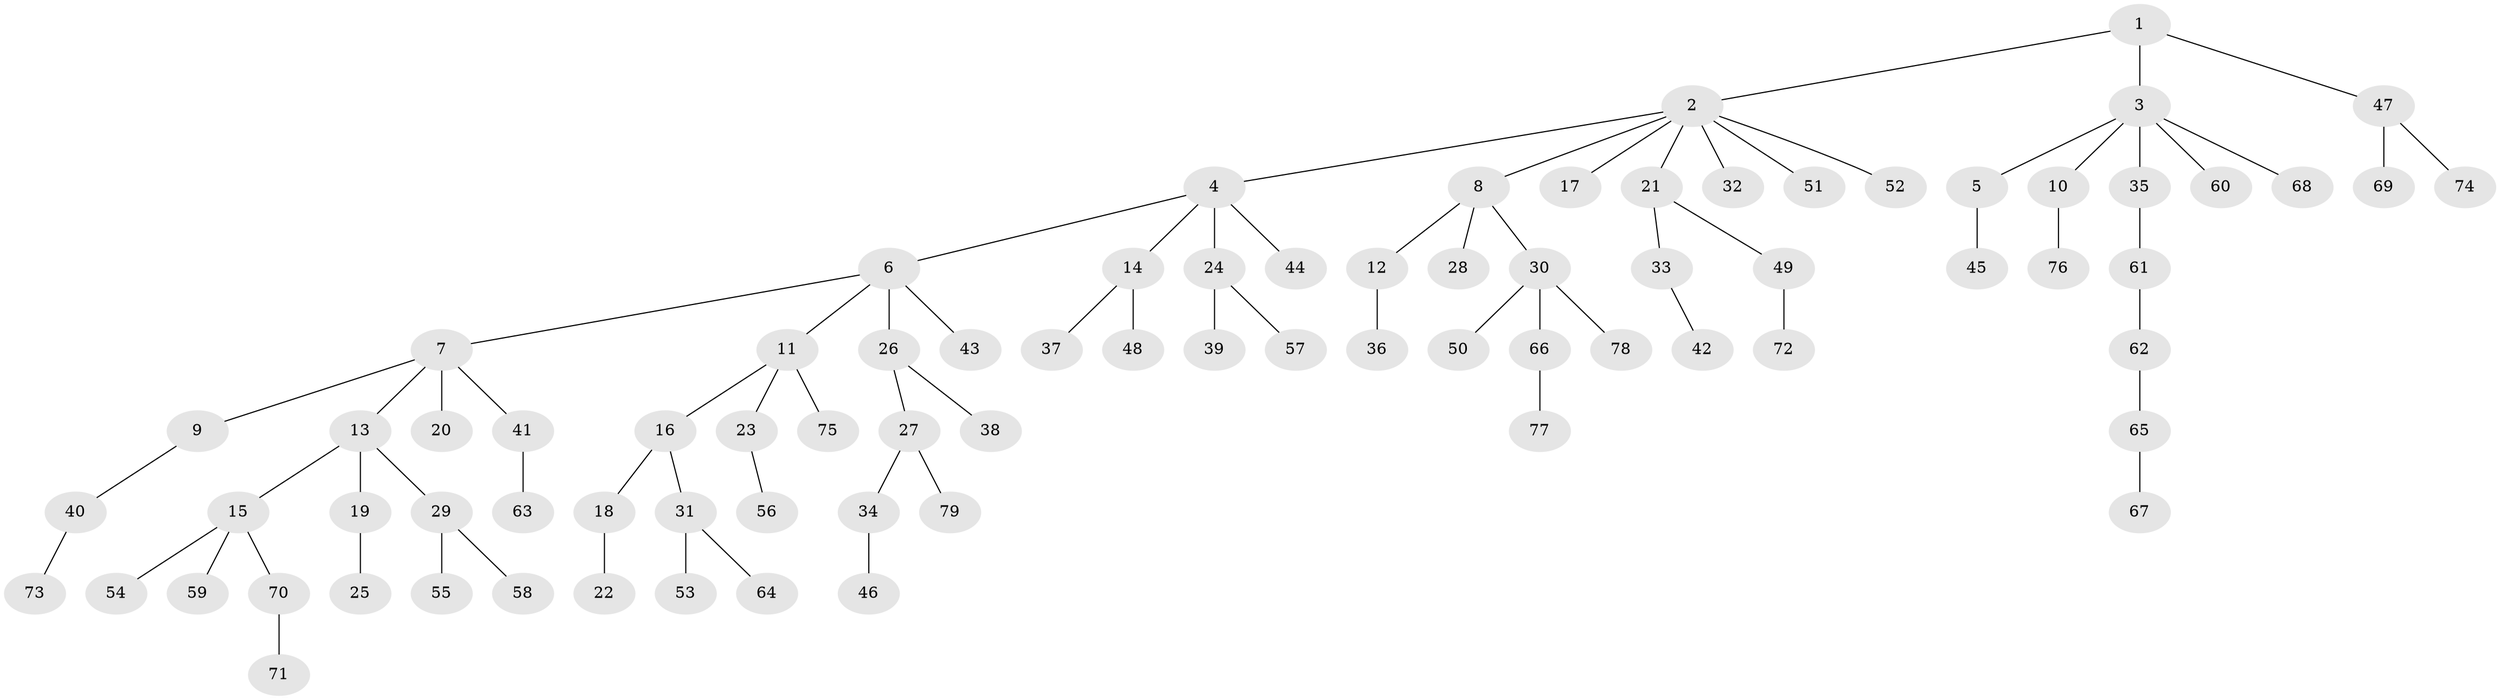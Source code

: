 // Generated by graph-tools (version 1.1) at 2025/15/03/09/25 04:15:33]
// undirected, 79 vertices, 78 edges
graph export_dot {
graph [start="1"]
  node [color=gray90,style=filled];
  1;
  2;
  3;
  4;
  5;
  6;
  7;
  8;
  9;
  10;
  11;
  12;
  13;
  14;
  15;
  16;
  17;
  18;
  19;
  20;
  21;
  22;
  23;
  24;
  25;
  26;
  27;
  28;
  29;
  30;
  31;
  32;
  33;
  34;
  35;
  36;
  37;
  38;
  39;
  40;
  41;
  42;
  43;
  44;
  45;
  46;
  47;
  48;
  49;
  50;
  51;
  52;
  53;
  54;
  55;
  56;
  57;
  58;
  59;
  60;
  61;
  62;
  63;
  64;
  65;
  66;
  67;
  68;
  69;
  70;
  71;
  72;
  73;
  74;
  75;
  76;
  77;
  78;
  79;
  1 -- 2;
  1 -- 3;
  1 -- 47;
  2 -- 4;
  2 -- 8;
  2 -- 17;
  2 -- 21;
  2 -- 32;
  2 -- 51;
  2 -- 52;
  3 -- 5;
  3 -- 10;
  3 -- 35;
  3 -- 60;
  3 -- 68;
  4 -- 6;
  4 -- 14;
  4 -- 24;
  4 -- 44;
  5 -- 45;
  6 -- 7;
  6 -- 11;
  6 -- 26;
  6 -- 43;
  7 -- 9;
  7 -- 13;
  7 -- 20;
  7 -- 41;
  8 -- 12;
  8 -- 28;
  8 -- 30;
  9 -- 40;
  10 -- 76;
  11 -- 16;
  11 -- 23;
  11 -- 75;
  12 -- 36;
  13 -- 15;
  13 -- 19;
  13 -- 29;
  14 -- 37;
  14 -- 48;
  15 -- 54;
  15 -- 59;
  15 -- 70;
  16 -- 18;
  16 -- 31;
  18 -- 22;
  19 -- 25;
  21 -- 33;
  21 -- 49;
  23 -- 56;
  24 -- 39;
  24 -- 57;
  26 -- 27;
  26 -- 38;
  27 -- 34;
  27 -- 79;
  29 -- 55;
  29 -- 58;
  30 -- 50;
  30 -- 66;
  30 -- 78;
  31 -- 53;
  31 -- 64;
  33 -- 42;
  34 -- 46;
  35 -- 61;
  40 -- 73;
  41 -- 63;
  47 -- 69;
  47 -- 74;
  49 -- 72;
  61 -- 62;
  62 -- 65;
  65 -- 67;
  66 -- 77;
  70 -- 71;
}

